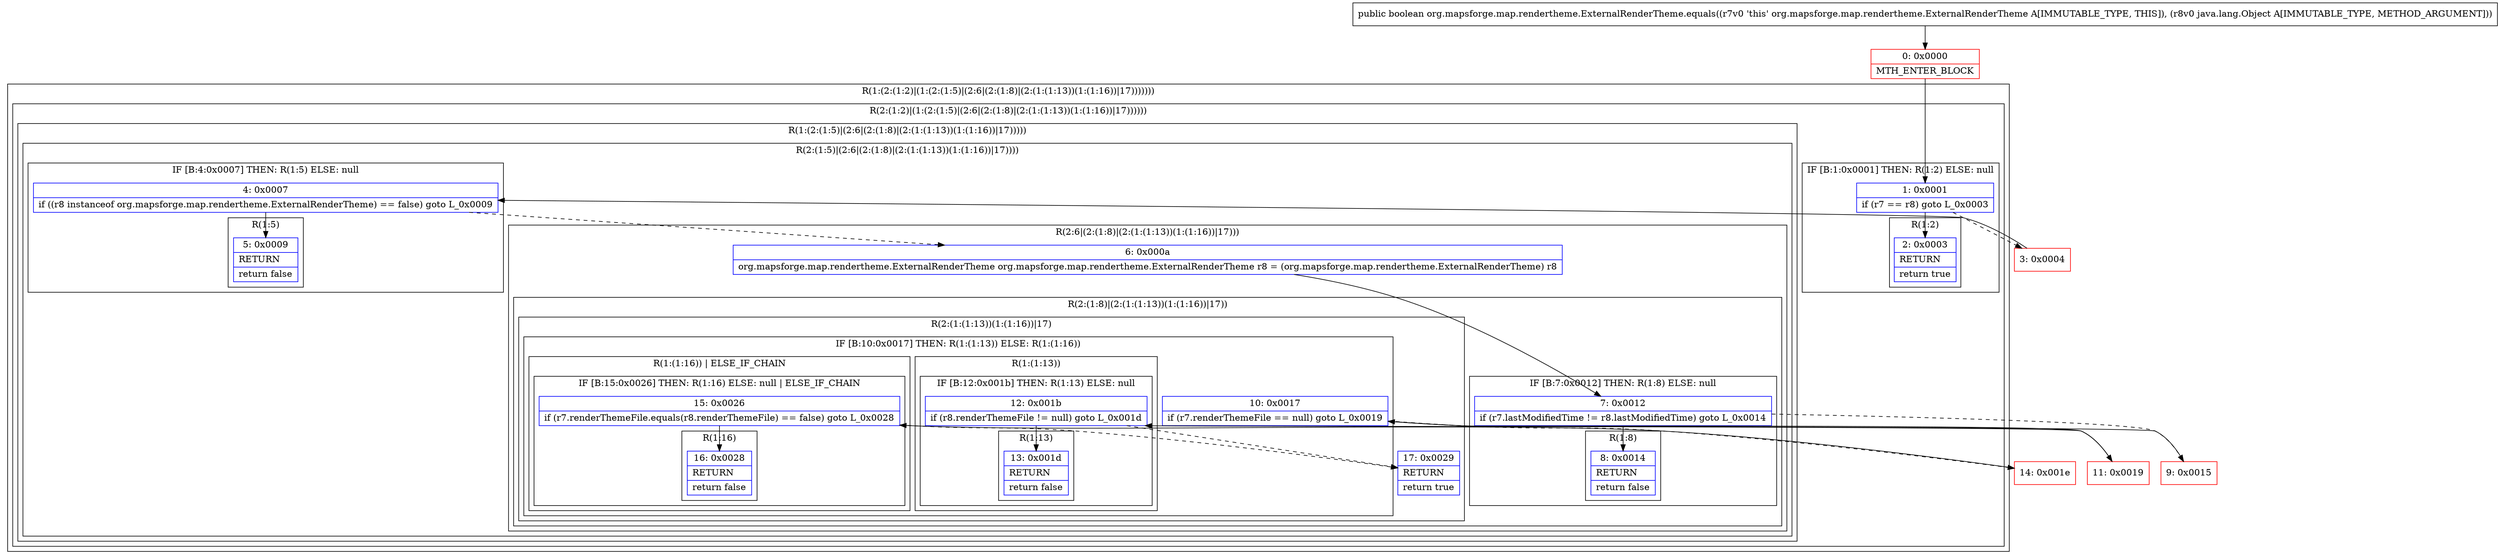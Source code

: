 digraph "CFG fororg.mapsforge.map.rendertheme.ExternalRenderTheme.equals(Ljava\/lang\/Object;)Z" {
subgraph cluster_Region_609056464 {
label = "R(1:(2:(1:2)|(1:(2:(1:5)|(2:6|(2:(1:8)|(2:(1:(1:13))(1:(1:16))|17)))))))";
node [shape=record,color=blue];
subgraph cluster_Region_96545368 {
label = "R(2:(1:2)|(1:(2:(1:5)|(2:6|(2:(1:8)|(2:(1:(1:13))(1:(1:16))|17))))))";
node [shape=record,color=blue];
subgraph cluster_IfRegion_1355932365 {
label = "IF [B:1:0x0001] THEN: R(1:2) ELSE: null";
node [shape=record,color=blue];
Node_1 [shape=record,label="{1\:\ 0x0001|if (r7 == r8) goto L_0x0003\l}"];
subgraph cluster_Region_127156396 {
label = "R(1:2)";
node [shape=record,color=blue];
Node_2 [shape=record,label="{2\:\ 0x0003|RETURN\l|return true\l}"];
}
}
subgraph cluster_Region_1218465144 {
label = "R(1:(2:(1:5)|(2:6|(2:(1:8)|(2:(1:(1:13))(1:(1:16))|17)))))";
node [shape=record,color=blue];
subgraph cluster_Region_1144991198 {
label = "R(2:(1:5)|(2:6|(2:(1:8)|(2:(1:(1:13))(1:(1:16))|17))))";
node [shape=record,color=blue];
subgraph cluster_IfRegion_455571486 {
label = "IF [B:4:0x0007] THEN: R(1:5) ELSE: null";
node [shape=record,color=blue];
Node_4 [shape=record,label="{4\:\ 0x0007|if ((r8 instanceof org.mapsforge.map.rendertheme.ExternalRenderTheme) == false) goto L_0x0009\l}"];
subgraph cluster_Region_1041484534 {
label = "R(1:5)";
node [shape=record,color=blue];
Node_5 [shape=record,label="{5\:\ 0x0009|RETURN\l|return false\l}"];
}
}
subgraph cluster_Region_332438907 {
label = "R(2:6|(2:(1:8)|(2:(1:(1:13))(1:(1:16))|17)))";
node [shape=record,color=blue];
Node_6 [shape=record,label="{6\:\ 0x000a|org.mapsforge.map.rendertheme.ExternalRenderTheme org.mapsforge.map.rendertheme.ExternalRenderTheme r8 = (org.mapsforge.map.rendertheme.ExternalRenderTheme) r8\l}"];
subgraph cluster_Region_1947376577 {
label = "R(2:(1:8)|(2:(1:(1:13))(1:(1:16))|17))";
node [shape=record,color=blue];
subgraph cluster_IfRegion_1493713683 {
label = "IF [B:7:0x0012] THEN: R(1:8) ELSE: null";
node [shape=record,color=blue];
Node_7 [shape=record,label="{7\:\ 0x0012|if (r7.lastModifiedTime != r8.lastModifiedTime) goto L_0x0014\l}"];
subgraph cluster_Region_1233000768 {
label = "R(1:8)";
node [shape=record,color=blue];
Node_8 [shape=record,label="{8\:\ 0x0014|RETURN\l|return false\l}"];
}
}
subgraph cluster_Region_1773764601 {
label = "R(2:(1:(1:13))(1:(1:16))|17)";
node [shape=record,color=blue];
subgraph cluster_IfRegion_1239239746 {
label = "IF [B:10:0x0017] THEN: R(1:(1:13)) ELSE: R(1:(1:16))";
node [shape=record,color=blue];
Node_10 [shape=record,label="{10\:\ 0x0017|if (r7.renderThemeFile == null) goto L_0x0019\l}"];
subgraph cluster_Region_703666731 {
label = "R(1:(1:13))";
node [shape=record,color=blue];
subgraph cluster_IfRegion_1888695434 {
label = "IF [B:12:0x001b] THEN: R(1:13) ELSE: null";
node [shape=record,color=blue];
Node_12 [shape=record,label="{12\:\ 0x001b|if (r8.renderThemeFile != null) goto L_0x001d\l}"];
subgraph cluster_Region_284992076 {
label = "R(1:13)";
node [shape=record,color=blue];
Node_13 [shape=record,label="{13\:\ 0x001d|RETURN\l|return false\l}"];
}
}
}
subgraph cluster_Region_840454429 {
label = "R(1:(1:16)) | ELSE_IF_CHAIN\l";
node [shape=record,color=blue];
subgraph cluster_IfRegion_600991875 {
label = "IF [B:15:0x0026] THEN: R(1:16) ELSE: null | ELSE_IF_CHAIN\l";
node [shape=record,color=blue];
Node_15 [shape=record,label="{15\:\ 0x0026|if (r7.renderThemeFile.equals(r8.renderThemeFile) == false) goto L_0x0028\l}"];
subgraph cluster_Region_285516864 {
label = "R(1:16)";
node [shape=record,color=blue];
Node_16 [shape=record,label="{16\:\ 0x0028|RETURN\l|return false\l}"];
}
}
}
}
Node_17 [shape=record,label="{17\:\ 0x0029|RETURN\l|return true\l}"];
}
}
}
}
}
}
}
Node_0 [shape=record,color=red,label="{0\:\ 0x0000|MTH_ENTER_BLOCK\l}"];
Node_3 [shape=record,color=red,label="{3\:\ 0x0004}"];
Node_9 [shape=record,color=red,label="{9\:\ 0x0015}"];
Node_11 [shape=record,color=red,label="{11\:\ 0x0019}"];
Node_14 [shape=record,color=red,label="{14\:\ 0x001e}"];
MethodNode[shape=record,label="{public boolean org.mapsforge.map.rendertheme.ExternalRenderTheme.equals((r7v0 'this' org.mapsforge.map.rendertheme.ExternalRenderTheme A[IMMUTABLE_TYPE, THIS]), (r8v0 java.lang.Object A[IMMUTABLE_TYPE, METHOD_ARGUMENT])) }"];
MethodNode -> Node_0;
Node_1 -> Node_2;
Node_1 -> Node_3[style=dashed];
Node_4 -> Node_5;
Node_4 -> Node_6[style=dashed];
Node_6 -> Node_7;
Node_7 -> Node_8;
Node_7 -> Node_9[style=dashed];
Node_10 -> Node_11;
Node_10 -> Node_14[style=dashed];
Node_12 -> Node_13;
Node_12 -> Node_17[style=dashed];
Node_15 -> Node_16;
Node_15 -> Node_17[style=dashed];
Node_0 -> Node_1;
Node_3 -> Node_4;
Node_9 -> Node_10;
Node_11 -> Node_12;
Node_14 -> Node_15;
}

